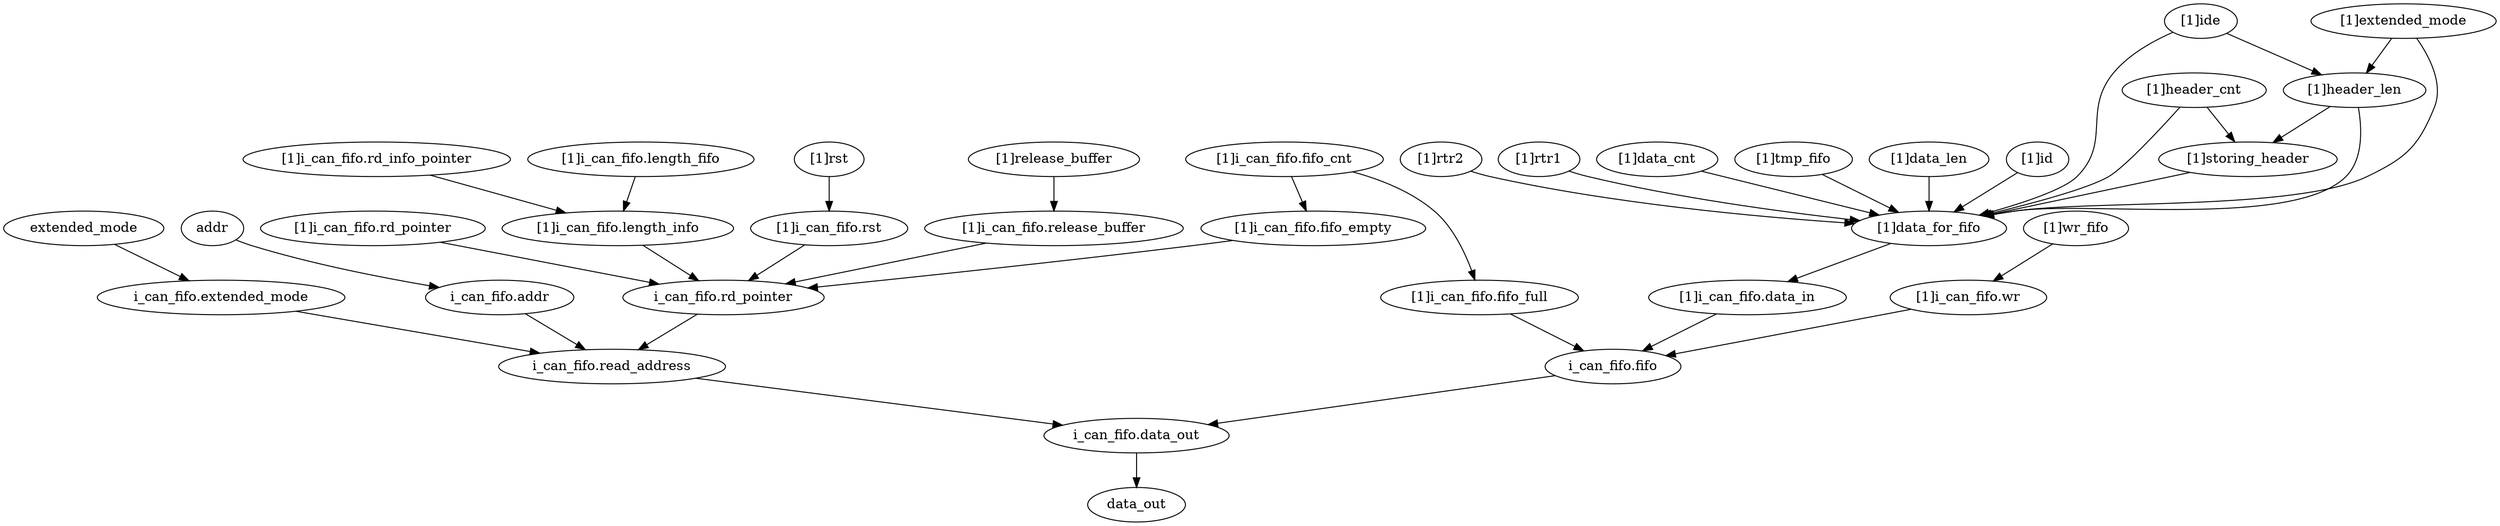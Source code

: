 strict digraph "" {
	"[1]i_can_fifo.wr"	 [complexity=5,
		importance=0.0186364330015,
		rank=0.00372728660031];
	"i_can_fifo.fifo"	 [complexity=3,
		importance=0.0155316647375,
		rank=0.00517722157917];
	"[1]i_can_fifo.wr" -> "i_can_fifo.fifo";
	"[1]rst"	 [complexity=10,
		importance=0.069331496668,
		rank=0.0069331496668];
	"[1]i_can_fifo.rst"	 [complexity=10,
		importance=0.0677530330717,
		rank=0.00677530330717];
	"[1]rst" -> "[1]i_can_fifo.rst";
	extended_mode	 [complexity=4,
		importance=0.0333075023323,
		rank=0.00832687558309];
	"i_can_fifo.extended_mode"	 [complexity=4,
		importance=0.031729038736,
		rank=0.007932259684];
	extended_mode -> "i_can_fifo.extended_mode";
	"[1]i_can_fifo.length_fifo"	 [complexity=16,
		importance=0.0395159983391,
		rank=0.0024697498962];
	"[1]i_can_fifo.length_info"	 [complexity=13,
		importance=0.0364623199249,
		rank=0.00280479384038];
	"[1]i_can_fifo.length_fifo" -> "[1]i_can_fifo.length_info";
	"[1]wr_fifo"	 [complexity=5,
		importance=0.0277915753233,
		rank=0.00555831506465];
	"[1]wr_fifo" -> "[1]i_can_fifo.wr";
	"[1]storing_header"	 [complexity=11,
		importance=0.331807911546,
		rank=0.0301643555951];
	"[1]data_for_fifo"	 [complexity=7,
		importance=0.0299816588014,
		rank=0.00428309411449];
	"[1]storing_header" -> "[1]data_for_fifo";
	"[1]header_cnt"	 [complexity=14,
		importance=0.335762851921,
		rank=0.0239830608515];
	"[1]header_cnt" -> "[1]storing_header";
	"[1]header_cnt" -> "[1]data_for_fifo";
	"[1]ide"	 [complexity=17,
		importance=0.335368342938,
		rank=0.0197275495846];
	"[1]header_len"	 [complexity=14,
		importance=0.33348193334,
		rank=0.0238201380957];
	"[1]ide" -> "[1]header_len";
	"[1]ide" -> "[1]data_for_fifo";
	data_out	 [complexity=0,
		importance=0.00463316173412,
		rank=0.0];
	"[1]i_can_fifo.fifo_full"	 [complexity=5,
		importance=0.0179355951597,
		rank=0.00358711903194];
	"[1]i_can_fifo.fifo_full" -> "i_can_fifo.fifo";
	addr	 [complexity=9,
		importance=0.0340685387612,
		rank=0.00378539319569];
	"i_can_fifo.addr"	 [complexity=9,
		importance=0.0324900751648,
		rank=0.00361000835165];
	addr -> "i_can_fifo.addr";
	"[1]header_len" -> "[1]storing_header";
	"[1]header_len" -> "[1]data_for_fifo";
	"i_can_fifo.rd_pointer"	 [complexity=9,
		importance=0.033085778587,
		rank=0.00367619762077];
	"[1]i_can_fifo.rst" -> "i_can_fifo.rd_pointer";
	"[1]i_can_fifo.data_in"	 [complexity=7,
		importance=0.0214019903285,
		rank=0.00305742718979];
	"[1]i_can_fifo.data_in" -> "i_can_fifo.fifo";
	"[1]i_can_fifo.fifo_cnt"	 [complexity=13,
		importance=0.0437450415807,
		rank=0.00336500319851];
	"[1]i_can_fifo.fifo_cnt" -> "[1]i_can_fifo.fifo_full";
	"[1]i_can_fifo.fifo_empty"	 [complexity=11,
		importance=0.0354897090091,
		rank=0.00322633718265];
	"[1]i_can_fifo.fifo_cnt" -> "[1]i_can_fifo.fifo_empty";
	"i_can_fifo.read_address"	 [complexity=3,
		importance=0.0150611943026,
		rank=0.00502039810087];
	"i_can_fifo.data_out"	 [complexity=0,
		importance=0.0107549547485,
		rank=0.0];
	"i_can_fifo.read_address" -> "i_can_fifo.data_out";
	"[1]i_can_fifo.length_info" -> "i_can_fifo.rd_pointer";
	"[1]release_buffer"	 [complexity=11,
		importance=0.037031928743,
		rank=0.00336653897663];
	"[1]i_can_fifo.release_buffer"	 [complexity=11,
		importance=0.0354534651466,
		rank=0.00322304228605];
	"[1]release_buffer" -> "[1]i_can_fifo.release_buffer";
	"[1]rtr2"	 [complexity=10,
		importance=0.0318960173156,
		rank=0.00318960173156];
	"[1]rtr2" -> "[1]data_for_fifo";
	"[1]data_for_fifo" -> "[1]i_can_fifo.data_in";
	"[1]rtr1"	 [complexity=17,
		importance=0.0919279292791,
		rank=0.00540752525171];
	"[1]rtr1" -> "[1]data_for_fifo";
	"[1]i_can_fifo.fifo_empty" -> "i_can_fifo.rd_pointer";
	"i_can_fifo.extended_mode" -> "i_can_fifo.read_address";
	"[1]data_cnt"	 [complexity=11,
		importance=0.0344452449749,
		rank=0.00313138590681];
	"[1]data_cnt" -> "[1]data_for_fifo";
	"[1]tmp_fifo"	 [complexity=11,
		importance=0.0324925668599,
		rank=0.00295386971453];
	"[1]tmp_fifo" -> "[1]data_for_fifo";
	"[1]i_can_fifo.rd_info_pointer"	 [complexity=16,
		importance=0.0386303496237,
		rank=0.00241439685148];
	"[1]i_can_fifo.rd_info_pointer" -> "[1]i_can_fifo.length_info";
	"[1]i_can_fifo.rd_pointer"	 [complexity=13,
		importance=0.0360491685687,
		rank=0.00277301296682];
	"[1]i_can_fifo.rd_pointer" -> "i_can_fifo.rd_pointer";
	"i_can_fifo.data_out" -> data_out;
	"[1]data_len"	 [complexity=17,
		importance=0.0919294044539,
		rank=0.0054076120267];
	"[1]data_len" -> "[1]data_for_fifo";
	"i_can_fifo.addr" -> "i_can_fifo.read_address";
	"[1]i_can_fifo.release_buffer" -> "i_can_fifo.rd_pointer";
	"i_can_fifo.fifo" -> "i_can_fifo.data_out";
	"i_can_fifo.rd_pointer" -> "i_can_fifo.read_address";
	"[1]id"	 [complexity=26,
		importance=0.242030798534,
		rank=0.00930887686671];
	"[1]id" -> "[1]data_for_fifo";
	"[1]extended_mode"	 [complexity=17,
		importance=0.335060396937,
		rank=0.0197094351139];
	"[1]extended_mode" -> "[1]header_len";
	"[1]extended_mode" -> "[1]data_for_fifo";
}
